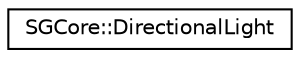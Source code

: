 digraph "Graphical Class Hierarchy"
{
 // LATEX_PDF_SIZE
  edge [fontname="Helvetica",fontsize="10",labelfontname="Helvetica",labelfontsize="10"];
  node [fontname="Helvetica",fontsize="10",shape=record];
  rankdir="LR";
  Node0 [label="SGCore::DirectionalLight",height=0.2,width=0.4,color="black", fillcolor="white", style="filled",URL="$structSGCore_1_1DirectionalLight.html",tooltip=" "];
}
